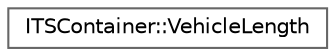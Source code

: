 digraph "类继承关系图"
{
 // INTERACTIVE_SVG=YES
 // LATEX_PDF_SIZE
  bgcolor="transparent";
  edge [fontname=Helvetica,fontsize=10,labelfontname=Helvetica,labelfontsize=10];
  node [fontname=Helvetica,fontsize=10,shape=box,height=0.2,width=0.4];
  rankdir="LR";
  Node0 [id="Node000000",label="ITSContainer::VehicleLength",height=0.2,width=0.4,color="grey40", fillcolor="white", style="filled",URL="$d4/dff/structITSContainer_1_1VehicleLength.html",tooltip=" "];
}
